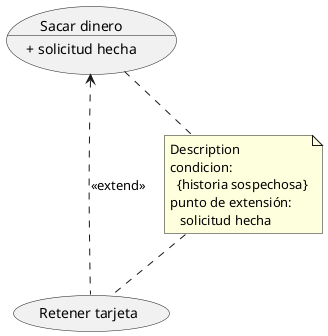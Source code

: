 @startuml

usecase dinero as "Sacar dinero
__
+ solicitud hecha"

usecase tarjeta as "Retener tarjeta"

dinero <.. tarjeta : <<extend>>

note "Description\ncondicion: \n  {historia sospechosa}\npunto de extensión: \n   solicitud hecha" as N2
(dinero) .. N2
N2 .. (tarjeta)

@enduml